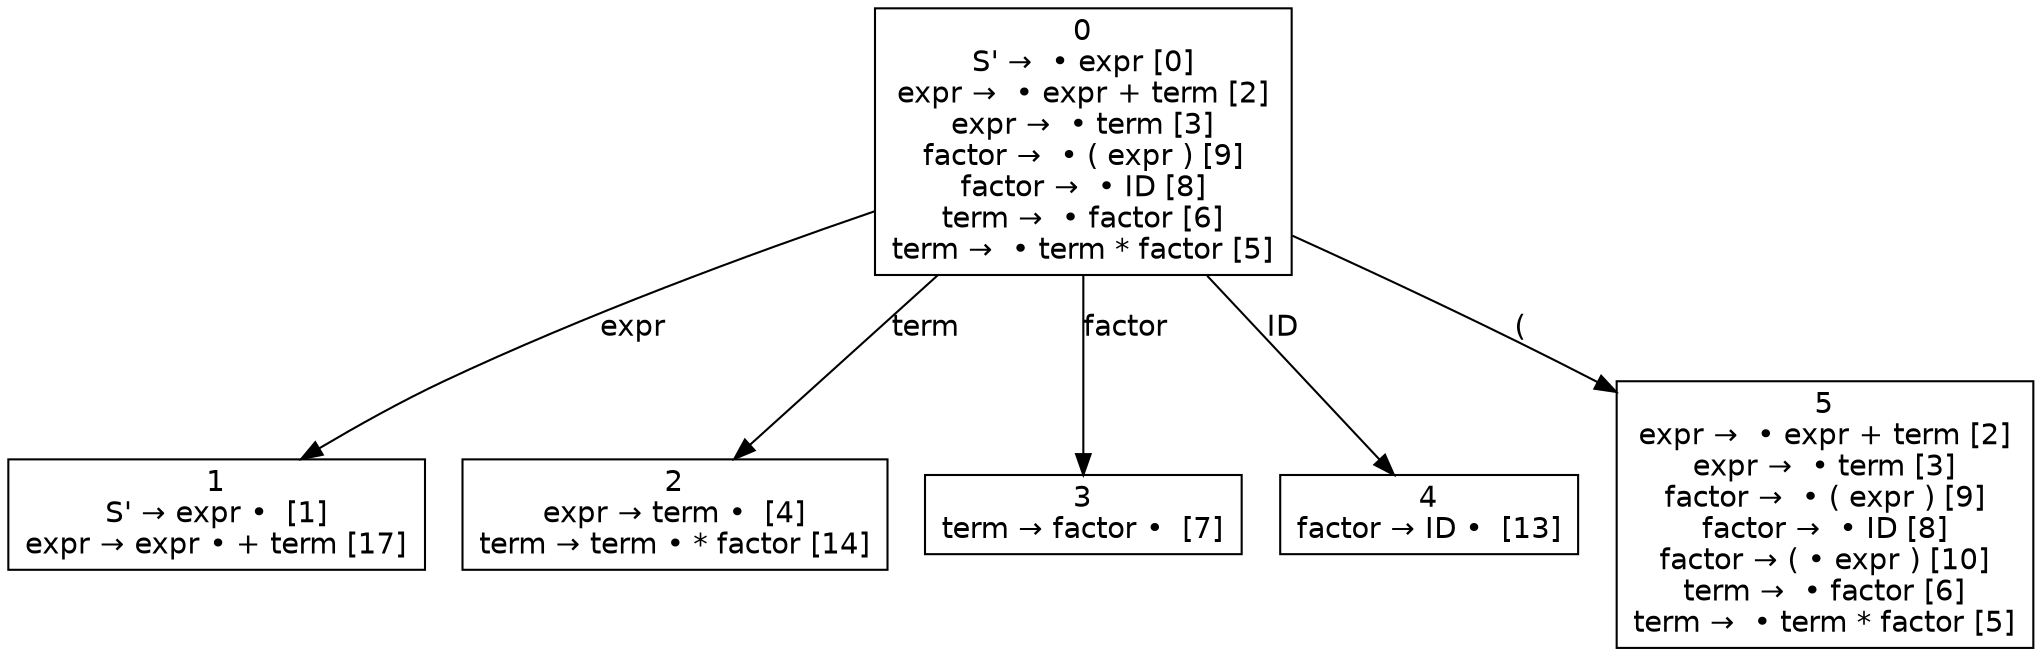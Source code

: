 digraph d{
node [fontname=Helvetica,shape=box];
edge [fontname=Helvetica];
n0 [label=<0<br />S' →  • expr [0]<br />expr →  • expr + term [2]<br />expr →  • term [3]<br />factor →  • ( expr ) [9]<br />factor →  • ID [8]<br />term →  • factor [6]<br />term →  • term * factor [5]>];
n1 [label=<1<br />S' → expr •  [1]<br />expr → expr • + term [17]>];
n2 [label=<2<br />expr → term •  [4]<br />term → term • * factor [14]>];
n3 [label=<3<br />term → factor •  [7]>];
n4 [label=<4<br />factor → ID •  [13]>];
n5 [label=<5<br />expr →  • expr + term [2]<br />expr →  • term [3]<br />factor →  • ( expr ) [9]<br />factor →  • ID [8]<br />factor → ( • expr ) [10]<br />term →  • factor [6]<br />term →  • term * factor [5]>];
n0 -> n1 [label="expr"];
n0 -> n2 [label="term"];
n0 -> n3 [label="factor"];
n0 -> n4 [label="ID"];
n0 -> n5 [label="("];
}